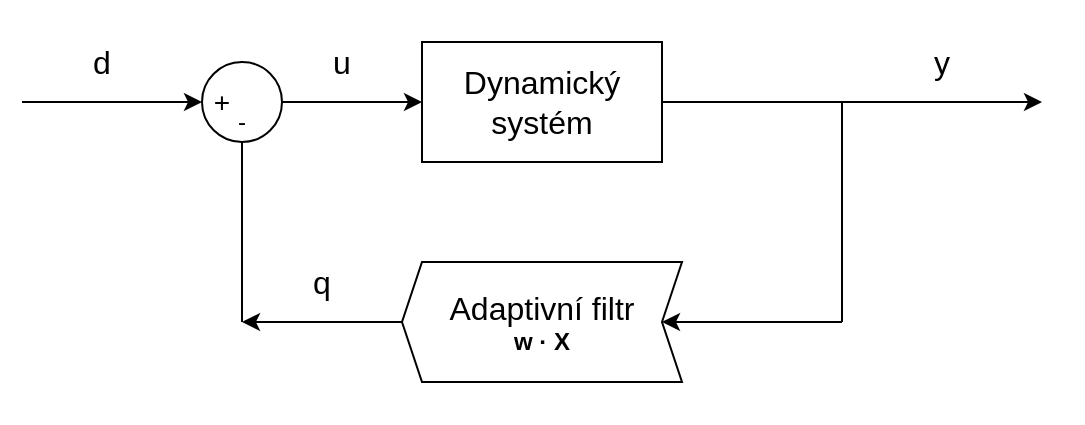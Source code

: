 <mxGraphModel dx="539" dy="728" grid="1" gridSize="10" guides="1" tooltips="1" connect="1" arrows="1" fold="1" page="1" pageScale="1" pageWidth="850" pageHeight="1100" background="#ffffff"><root><mxCell id="0"/><mxCell id="1" parent="0"/><mxCell id="28" value="" style="rounded=0;whiteSpace=wrap;html=1;strokeColor=#FFFFFF;" parent="1" vertex="1"><mxGeometry x="40" y="40" width="540" height="210" as="geometry"/></mxCell><mxCell id="3" value="" style="ellipse;whiteSpace=wrap;html=1;aspect=fixed;" parent="1" vertex="1"><mxGeometry x="140" y="70" width="40" height="40" as="geometry"/></mxCell><mxCell id="4" value="&lt;font style=&quot;font-size: 14px&quot;&gt;+&lt;/font&gt;" style="text;html=1;strokeColor=none;fillColor=none;align=center;verticalAlign=middle;whiteSpace=wrap;rounded=0;" parent="1" vertex="1"><mxGeometry x="130" y="80" width="40" height="20" as="geometry"/></mxCell><mxCell id="5" value="-" style="text;html=1;strokeColor=none;fillColor=none;align=center;verticalAlign=middle;whiteSpace=wrap;rounded=0;" parent="1" vertex="1"><mxGeometry x="140" y="90" width="40" height="20" as="geometry"/></mxCell><mxCell id="6" value="" style="endArrow=classic;html=1;" parent="1" edge="1"><mxGeometry width="50" height="50" relative="1" as="geometry"><mxPoint x="50" y="90" as="sourcePoint"/><mxPoint x="140" y="90" as="targetPoint"/></mxGeometry></mxCell><mxCell id="7" value="" style="endArrow=classic;html=1;entryX=0;entryY=0.5;" parent="1" target="8" edge="1"><mxGeometry width="50" height="50" relative="1" as="geometry"><mxPoint x="180" y="90" as="sourcePoint"/><mxPoint x="270" y="90" as="targetPoint"/></mxGeometry></mxCell><mxCell id="10" style="edgeStyle=orthogonalEdgeStyle;rounded=0;html=1;jettySize=auto;orthogonalLoop=1;" parent="1" source="8" edge="1"><mxGeometry relative="1" as="geometry"><mxPoint x="560" y="90" as="targetPoint"/></mxGeometry></mxCell><mxCell id="8" value="" style="rounded=0;whiteSpace=wrap;html=1;" parent="1" vertex="1"><mxGeometry x="250" y="60" width="120" height="60" as="geometry"/></mxCell><mxCell id="11" value="" style="endArrow=classic;html=1;exitX=1;exitY=0.5;" parent="1" source="17" edge="1"><mxGeometry width="50" height="50" relative="1" as="geometry"><mxPoint x="30" y="270" as="sourcePoint"/><mxPoint x="160" y="200" as="targetPoint"/></mxGeometry></mxCell><mxCell id="13" value="" style="endArrow=classic;html=1;entryX=0;entryY=0.5;" parent="1" target="17" edge="1"><mxGeometry width="50" height="50" relative="1" as="geometry"><mxPoint x="460" y="200" as="sourcePoint"/><mxPoint x="380" y="200" as="targetPoint"/></mxGeometry></mxCell><mxCell id="17" value="" style="shape=step;perimeter=stepPerimeter;whiteSpace=wrap;html=1;fixedSize=1;rotation=180;size=10;" parent="1" vertex="1"><mxGeometry x="240" y="170" width="140" height="60" as="geometry"/></mxCell><mxCell id="18" value="" style="endArrow=none;html=1;" parent="1" edge="1"><mxGeometry width="50" height="50" relative="1" as="geometry"><mxPoint x="460" y="90" as="sourcePoint"/><mxPoint x="460" y="200" as="targetPoint"/></mxGeometry></mxCell><mxCell id="20" value="" style="endArrow=none;html=1;entryX=0.5;entryY=1;" parent="1" target="5" edge="1"><mxGeometry width="50" height="50" relative="1" as="geometry"><mxPoint x="160" y="200" as="sourcePoint"/><mxPoint x="160" y="120" as="targetPoint"/></mxGeometry></mxCell><mxCell id="21" value="&lt;div style=&quot;font-size: 16px&quot;&gt;&lt;font style=&quot;font-size: 16px&quot;&gt;Adaptivní filtr&lt;/font&gt;&lt;/div&gt;&lt;div lang=&quot;latex&quot;&gt;&lt;b&gt;w · X&lt;/b&gt;&lt;br&gt;&lt;/div&gt;" style="text;html=1;strokeColor=none;fillColor=none;align=center;verticalAlign=middle;whiteSpace=wrap;rounded=0;" parent="1" vertex="1"><mxGeometry x="195" y="150" width="230" height="100" as="geometry"/></mxCell><mxCell id="22" value="&lt;font style=&quot;font-size: 16px&quot;&gt;d&lt;/font&gt;" style="text;html=1;strokeColor=none;fillColor=none;align=center;verticalAlign=middle;whiteSpace=wrap;rounded=0;" parent="1" vertex="1"><mxGeometry x="70" y="60" width="40" height="20" as="geometry"/></mxCell><mxCell id="23" value="&lt;font style=&quot;font-size: 16px&quot;&gt;u&lt;/font&gt;" style="text;html=1;strokeColor=none;fillColor=none;align=center;verticalAlign=middle;whiteSpace=wrap;rounded=0;" parent="1" vertex="1"><mxGeometry x="190" y="60" width="40" height="20" as="geometry"/></mxCell><mxCell id="24" value="&lt;font style=&quot;font-size: 16px&quot;&gt;q&lt;/font&gt;" style="text;html=1;strokeColor=none;fillColor=none;align=center;verticalAlign=middle;whiteSpace=wrap;rounded=0;" parent="1" vertex="1"><mxGeometry x="180" y="170" width="40" height="20" as="geometry"/></mxCell><mxCell id="26" value="&lt;font style=&quot;font-size: 16px&quot;&gt;y&lt;/font&gt;" style="text;html=1;strokeColor=none;fillColor=none;align=center;verticalAlign=middle;whiteSpace=wrap;rounded=0;" parent="1" vertex="1"><mxGeometry x="490" y="60" width="40" height="20" as="geometry"/></mxCell><mxCell id="27" value="&lt;div style=&quot;font-size: 16px&quot;&gt;&lt;font style=&quot;font-size: 16px&quot;&gt;Dynamický&lt;/font&gt;&lt;/div&gt;&lt;div style=&quot;font-size: 16px&quot;&gt;&lt;font style=&quot;font-size: 16px&quot;&gt;systém&lt;/font&gt;&lt;br&gt;&lt;/div&gt;" style="text;html=1;strokeColor=none;fillColor=none;align=center;verticalAlign=middle;whiteSpace=wrap;rounded=0;" parent="1" vertex="1"><mxGeometry x="290" y="80" width="40" height="20" as="geometry"/></mxCell></root></mxGraphModel>